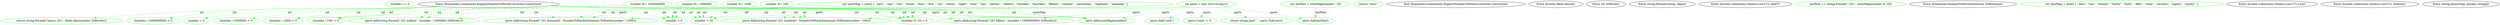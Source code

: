 digraph  {
d1 [cluster="Humanizer.Localisation.EnglishNumberToWordsConverter.Convert(int)", color=green, community=0, label="number == 0", prediction=0, span="9-9"];
d0 [cluster="Humanizer.Localisation.EnglishNumberToWordsConverter.Convert(int)", label="Entry Humanizer.Localisation.EnglishNumberToWordsConverter.Convert(int)", span="7-7"];
d2 [cluster="Humanizer.Localisation.EnglishNumberToWordsConverter.Convert(int)", color=green, community=0, label="return ''zero'';", prediction=1, span="10-10"];
d3 [cluster="Humanizer.Localisation.EnglishNumberToWordsConverter.Convert(int)", color=green, community=0, label="number < 0", prediction=2, span="12-12"];
d4 [cluster="Humanizer.Localisation.EnglishNumberToWordsConverter.Convert(int)", color=green, community=0, label="return string.Format(''minus {0}'', Math.Abs(number).ToWords());", prediction=2, span="13-13"];
d5 [cluster="Humanizer.Localisation.EnglishNumberToWordsConverter.Convert(int)", color=green, community=0, label="var parts = new List<string>()", prediction=2, span="15-15"];
d30 [cluster="Humanizer.Localisation.EnglishNumberToWordsConverter.Convert(int)", label="Exit Humanizer.Localisation.EnglishNumberToWordsConverter.Convert(int)", span="7-7"];
d31 [cluster="System.Math.Abs(int)", label="Entry System.Math.Abs(int)", span="0-0"];
d32 [cluster="int.ToWords()", label="Entry int.ToWords()", span="25-25"];
d33 [cluster="string.Format(string, object)", label="Entry string.Format(string, object)", span="0-0"];
d6 [cluster="Humanizer.Localisation.EnglishNumberToWordsConverter.Convert(int)", color=green, community=0, label="(number / 1000000000) > 0", prediction=2, span="17-17"];
d7 [cluster="Humanizer.Localisation.EnglishNumberToWordsConverter.Convert(int)", color=green, community=0, label="parts.Add(string.Format(''{0} billion'', (number / 1000000000).ToWords()))", prediction=2, span="19-19"];
d9 [cluster="Humanizer.Localisation.EnglishNumberToWordsConverter.Convert(int)", color=green, community=0, label="(number / 1000000) > 0", prediction=2, span="23-23"];
d8 [cluster="Humanizer.Localisation.EnglishNumberToWordsConverter.Convert(int)", color=green, community=0, label="number %= 1000000000", prediction=2, span="20-20"];
d35 [cluster="System.Collections.Generic.List<T>.Add(T)", label="Entry System.Collections.Generic.List<T>.Add(T)", span="0-0"];
d10 [cluster="Humanizer.Localisation.EnglishNumberToWordsConverter.Convert(int)", color=green, community=0, label="parts.Add(string.Format(''{0} million'', (number / 1000000).ToWords()))", prediction=2, span="25-25"];
d11 [cluster="Humanizer.Localisation.EnglishNumberToWordsConverter.Convert(int)", color=green, community=0, label="number %= 1000000", prediction=2, span="26-26"];
d12 [cluster="Humanizer.Localisation.EnglishNumberToWordsConverter.Convert(int)", color=green, community=0, label="(number / 1000) > 0", prediction=2, span="29-29"];
d13 [cluster="Humanizer.Localisation.EnglishNumberToWordsConverter.Convert(int)", color=green, community=0, label="parts.Add(string.Format(''{0} thousand'', NumberToWordsExtension.ToWords(number / 1000)))", prediction=2, span="31-31"];
d14 [cluster="Humanizer.Localisation.EnglishNumberToWordsConverter.Convert(int)", color=green, community=0, label="number %= 1000", prediction=2, span="32-32"];
d15 [cluster="Humanizer.Localisation.EnglishNumberToWordsConverter.Convert(int)", color=green, community=0, label="(number / 100) > 0", prediction=2, span="35-35"];
d16 [cluster="Humanizer.Localisation.EnglishNumberToWordsConverter.Convert(int)", color=green, community=0, label="parts.Add(string.Format(''{0} hundred'', NumberToWordsExtension.ToWords(number / 100)))", prediction=2, span="37-37"];
d17 [cluster="Humanizer.Localisation.EnglishNumberToWordsConverter.Convert(int)", color=green, community=0, label="number %= 100", prediction=2, span="38-38"];
d18 [cluster="Humanizer.Localisation.EnglishNumberToWordsConverter.Convert(int)", color=green, community=0, label="number > 0", prediction=2, span="41-41"];
d23 [cluster="Humanizer.Localisation.EnglishNumberToWordsConverter.Convert(int)", color=green, community=0, label="number < 20", prediction=2, span="49-49"];
d24 [cluster="Humanizer.Localisation.EnglishNumberToWordsConverter.Convert(int)", color=green, community=0, label="parts.Add(unitsMap[number])", prediction=2, span="50-50"];
d25 [cluster="Humanizer.Localisation.EnglishNumberToWordsConverter.Convert(int)", color=green, community=0, label="var lastPart = tensMap[number / 10]", prediction=2, span="53-53"];
d26 [cluster="Humanizer.Localisation.EnglishNumberToWordsConverter.Convert(int)", color=green, community=0, label="(number % 10) > 0", prediction=2, span="54-54"];
d27 [cluster="Humanizer.Localisation.EnglishNumberToWordsConverter.Convert(int)", color=green, community=0, label="lastPart += string.Format(''-{0}'', unitsMap[number % 10])", prediction=22, span="55-55"];
d36 [cluster="Humanizer.NumberToWordsExtension.ToWords(int)", label="Entry Humanizer.NumberToWordsExtension.ToWords(int)", span="25-25"];
d19 [cluster="Humanizer.Localisation.EnglishNumberToWordsConverter.Convert(int)", color=green, community=0, label="parts.Count != 0", prediction=2, span="43-43"];
d29 [cluster="Humanizer.Localisation.EnglishNumberToWordsConverter.Convert(int)", color=green, community=0, label="return string.Join('' '', parts.ToArray());", prediction=2, span="61-61"];
d22 [cluster="Humanizer.Localisation.EnglishNumberToWordsConverter.Convert(int)", color=green, community=0, label="var tensMap = new[] { ''zero'', ''ten'', ''twenty'', ''thirty'', ''forty'', ''fifty'', ''sixty'', ''seventy'', ''eighty'', ''ninety'' }", prediction=25, span="47-47"];
d21 [cluster="Humanizer.Localisation.EnglishNumberToWordsConverter.Convert(int)", color=green, community=0, label="var unitsMap = new[] { ''zero'', ''one'', ''two'', ''three'', ''four'', ''five'', ''six'', ''seven'', ''eight'', ''nine'', ''ten'', ''eleven'', ''twelve'', ''thirteen'', ''fourteen'', ''fifteen'', ''sixteen'', ''seventeen'', ''eighteen'', ''nineteen'' }", prediction=2, span="46-46"];
d28 [cluster="Humanizer.Localisation.EnglishNumberToWordsConverter.Convert(int)", color=green, community=0, label="parts.Add(lastPart)", prediction=2, span="57-57"];
d34 [cluster="System.Collections.Generic.List<T>.List()", label="Entry System.Collections.Generic.List<T>.List()", span="0-0"];
d20 [cluster="Humanizer.Localisation.EnglishNumberToWordsConverter.Convert(int)", color=green, community=0, label="parts.Add(''and'')", prediction=2, span="44-44"];
d37 [cluster="System.Collections.Generic.List<T>.ToArray()", label="Entry System.Collections.Generic.List<T>.ToArray()", span="0-0"];
d38 [cluster="string.Join(string, params string[])", label="Entry string.Join(string, params string[])", span="0-0"];
d0 -> d3  [color=green, key=1, label=int, style=dashed];
d0 -> d4  [color=green, key=1, label=int, style=dashed];
d0 -> d6  [color=green, key=1, label=int, style=dashed];
d0 -> d7  [color=green, key=1, label=int, style=dashed];
d0 -> d9  [color=green, key=1, label=int, style=dashed];
d0 -> d10  [color=green, key=1, label=int, style=dashed];
d0 -> d12  [color=green, key=1, label=int, style=dashed];
d0 -> d13  [color=green, key=1, label=int, style=dashed];
d0 -> d15  [color=green, key=1, label=int, style=dashed];
d0 -> d16  [color=green, key=1, label=int, style=dashed];
d0 -> d18  [color=green, key=1, label=int, style=dashed];
d0 -> d23  [color=green, key=1, label=int, style=dashed];
d0 -> d24  [color=green, key=1, label=int, style=dashed];
d0 -> d26  [color=green, key=1, label=int, style=dashed];
d5 -> d7  [color=green, key=1, label=parts, style=dashed];
d5 -> d10  [color=green, key=1, label=parts, style=dashed];
d5 -> d13  [color=green, key=1, label=parts, style=dashed];
d5 -> d16  [color=green, key=1, label=parts, style=dashed];
d5 -> d24  [color=green, key=1, label=parts, style=dashed];
d5 -> d19  [color=green, key=1, label=parts, style=dashed];
d5 -> d20  [color=green, key=1, label=parts, style=dashed];
d5 -> d28  [color=green, key=1, label=parts, style=dashed];
d5 -> d29  [color=green, key=1, label=parts, style=dashed];
d8 -> d10  [color=green, key=1, label=int, style=dashed];
d8 -> d12  [color=green, key=1, label=int, style=dashed];
d8 -> d13  [color=green, key=1, label=int, style=dashed];
d8 -> d15  [color=green, key=1, label=int, style=dashed];
d8 -> d16  [color=green, key=1, label=int, style=dashed];
d8 -> d18  [color=green, key=1, label=int, style=dashed];
d8 -> d23  [color=green, key=1, label=int, style=dashed];
d8 -> d24  [color=green, key=1, label=int, style=dashed];
d8 -> d26  [color=green, key=1, label=int, style=dashed];
d11 -> d13  [color=green, key=1, label=int, style=dashed];
d11 -> d15  [color=green, key=1, label=int, style=dashed];
d11 -> d16  [color=green, key=1, label=int, style=dashed];
d11 -> d18  [color=green, key=1, label=int, style=dashed];
d11 -> d23  [color=green, key=1, label=int, style=dashed];
d11 -> d24  [color=green, key=1, label=int, style=dashed];
d11 -> d26  [color=green, key=1, label=int, style=dashed];
d14 -> d16  [color=green, key=1, label=int, style=dashed];
d14 -> d18  [color=green, key=1, label=int, style=dashed];
d14 -> d23  [color=green, key=1, label=int, style=dashed];
d14 -> d24  [color=green, key=1, label=int, style=dashed];
d14 -> d26  [color=green, key=1, label=int, style=dashed];
d17 -> d23  [color=green, key=1, label=int, style=dashed];
d17 -> d24  [color=green, key=1, label=int, style=dashed];
d17 -> d26  [color=green, key=1, label=int, style=dashed];
d25 -> d28  [color=green, key=1, label=lastPart, style=dashed];
d21 -> d24  [color=green, key=1, label=unitsMap, style=dashed];
}
